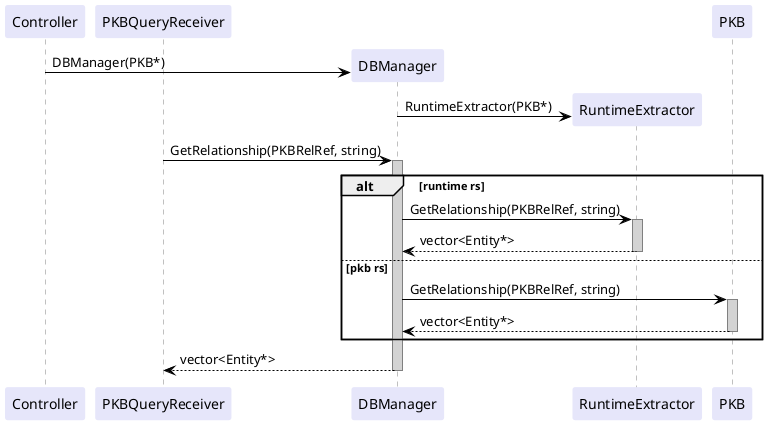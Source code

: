 @startuml rte
  skinparam shadowing false
  skinparam sequence {
    ArrowColor black
    LifeLineBorderColor grey
    LifeLineBackgroundColor lightgray
    ParticipantBorderColor lavender
    ParticipantBackgroundColor lavender
  }

  participant Controller
  participant PKBQueryReceiver
  participant DBManager
  participant RuntimeExtractor
  participant PKB

  create DBManager
  Controller -> DBManager: DBManager(PKB*)
  create RuntimeExtractor
  DBManager -> RuntimeExtractor: RuntimeExtractor(PKB*)

  PKBQueryReceiver -> DBManager ++: GetRelationship(PKBRelRef, string)
    alt runtime rs
      DBManager -> RuntimeExtractor ++: GetRelationship(PKBRelRef, string)
      RuntimeExtractor --> DBManager --: vector<Entity*>
    else pkb rs
      DBManager -> PKB ++: GetRelationship(PKBRelRef, string)
      PKB --> DBManager --: vector<Entity*>
    end
  DBManager --> PKBQueryReceiver --: vector<Entity*>

@enduml
